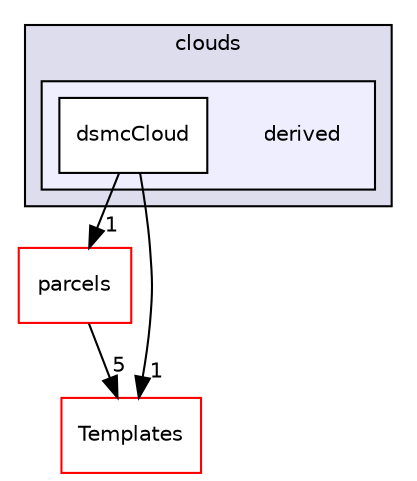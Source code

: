 digraph "src/lagrangian/DSMC/clouds/derived" {
  bgcolor=transparent;
  compound=true
  node [ fontsize="10", fontname="Helvetica"];
  edge [ labelfontsize="10", labelfontname="Helvetica"];
  subgraph clusterdir_de5f31afe365503963d19e52cad41751 {
    graph [ bgcolor="#ddddee", pencolor="black", label="clouds" fontname="Helvetica", fontsize="10", URL="dir_de5f31afe365503963d19e52cad41751.html"]
  subgraph clusterdir_47aa50abad608b46d0c261972e8e805e {
    graph [ bgcolor="#eeeeff", pencolor="black", label="" URL="dir_47aa50abad608b46d0c261972e8e805e.html"];
    dir_47aa50abad608b46d0c261972e8e805e [shape=plaintext label="derived"];
    dir_9a41ed82bbc214560adb6a84a07d21f8 [shape=box label="dsmcCloud" color="black" fillcolor="white" style="filled" URL="dir_9a41ed82bbc214560adb6a84a07d21f8.html"];
  }
  }
  dir_d20ce37f40ae4228b7a50453b523c7b7 [shape=box label="parcels" color="red" URL="dir_d20ce37f40ae4228b7a50453b523c7b7.html"];
  dir_bf0dcb725d0b7b3f046929ad2f3e6af1 [shape=box label="Templates" color="red" URL="dir_bf0dcb725d0b7b3f046929ad2f3e6af1.html"];
  dir_d20ce37f40ae4228b7a50453b523c7b7->dir_bf0dcb725d0b7b3f046929ad2f3e6af1 [headlabel="5", labeldistance=1.5 headhref="dir_001412_001410.html"];
  dir_9a41ed82bbc214560adb6a84a07d21f8->dir_d20ce37f40ae4228b7a50453b523c7b7 [headlabel="1", labeldistance=1.5 headhref="dir_001409_001412.html"];
  dir_9a41ed82bbc214560adb6a84a07d21f8->dir_bf0dcb725d0b7b3f046929ad2f3e6af1 [headlabel="1", labeldistance=1.5 headhref="dir_001409_001410.html"];
}
